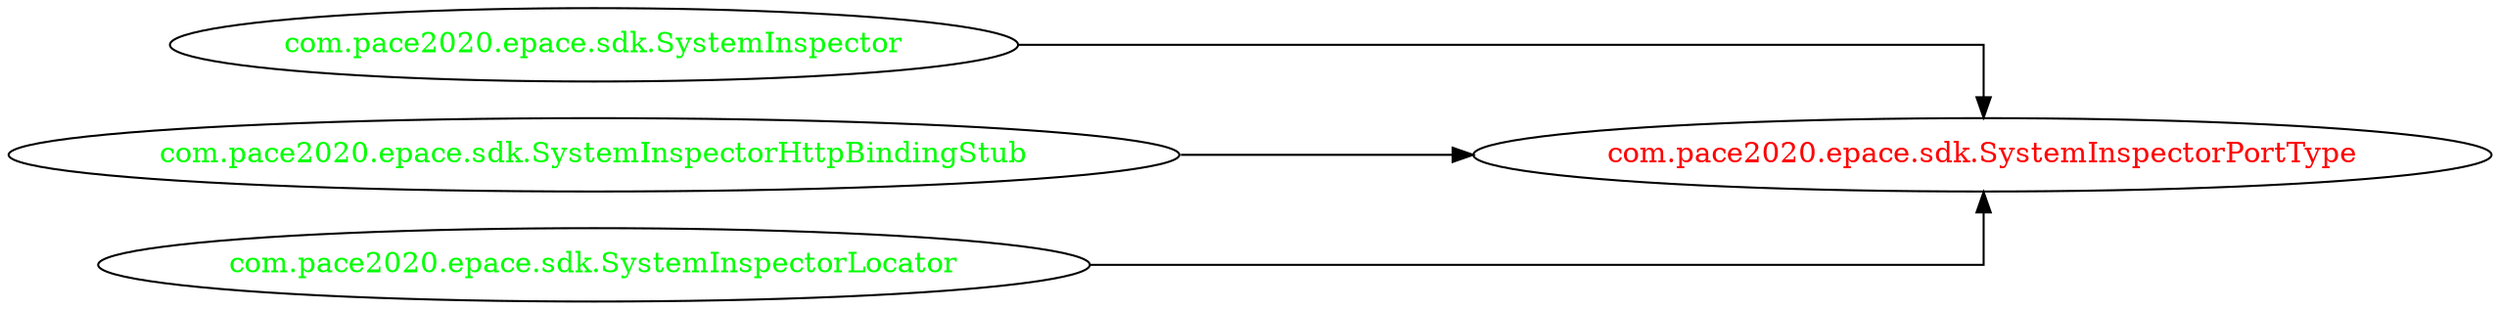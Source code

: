 digraph dependencyGraph {
 concentrate=true;
 ranksep="2.0";
 rankdir="LR"; 
 splines="ortho";
"com.pace2020.epace.sdk.SystemInspectorPortType" [fontcolor="red"];
"com.pace2020.epace.sdk.SystemInspector" [ fontcolor="green" ];
"com.pace2020.epace.sdk.SystemInspector"->"com.pace2020.epace.sdk.SystemInspectorPortType";
"com.pace2020.epace.sdk.SystemInspectorHttpBindingStub" [ fontcolor="green" ];
"com.pace2020.epace.sdk.SystemInspectorHttpBindingStub"->"com.pace2020.epace.sdk.SystemInspectorPortType";
"com.pace2020.epace.sdk.SystemInspectorLocator" [ fontcolor="green" ];
"com.pace2020.epace.sdk.SystemInspectorLocator"->"com.pace2020.epace.sdk.SystemInspectorPortType";
}